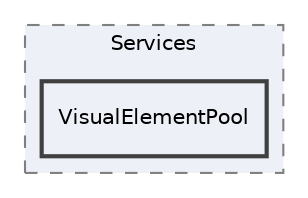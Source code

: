 digraph "Editor/Services/VisualElementPool"
{
 // LATEX_PDF_SIZE
  edge [fontname="Helvetica",fontsize="10",labelfontname="Helvetica",labelfontsize="10"];
  node [fontname="Helvetica",fontsize="10",shape=record];
  compound=true
  subgraph clusterdir_fed768b4e97183e923447275670670a9 {
    graph [ bgcolor="#edf0f7", pencolor="grey50", style="filled,dashed,", label="Services", fontname="Helvetica", fontsize="10", URL="dir_fed768b4e97183e923447275670670a9.html"]
  dir_9dd45ed4b357260c071a3fb13def7ba0 [shape=box, label="VisualElementPool", style="filled,bold,", fillcolor="#edf0f7", color="grey25", URL="dir_9dd45ed4b357260c071a3fb13def7ba0.html"];
  }
}
